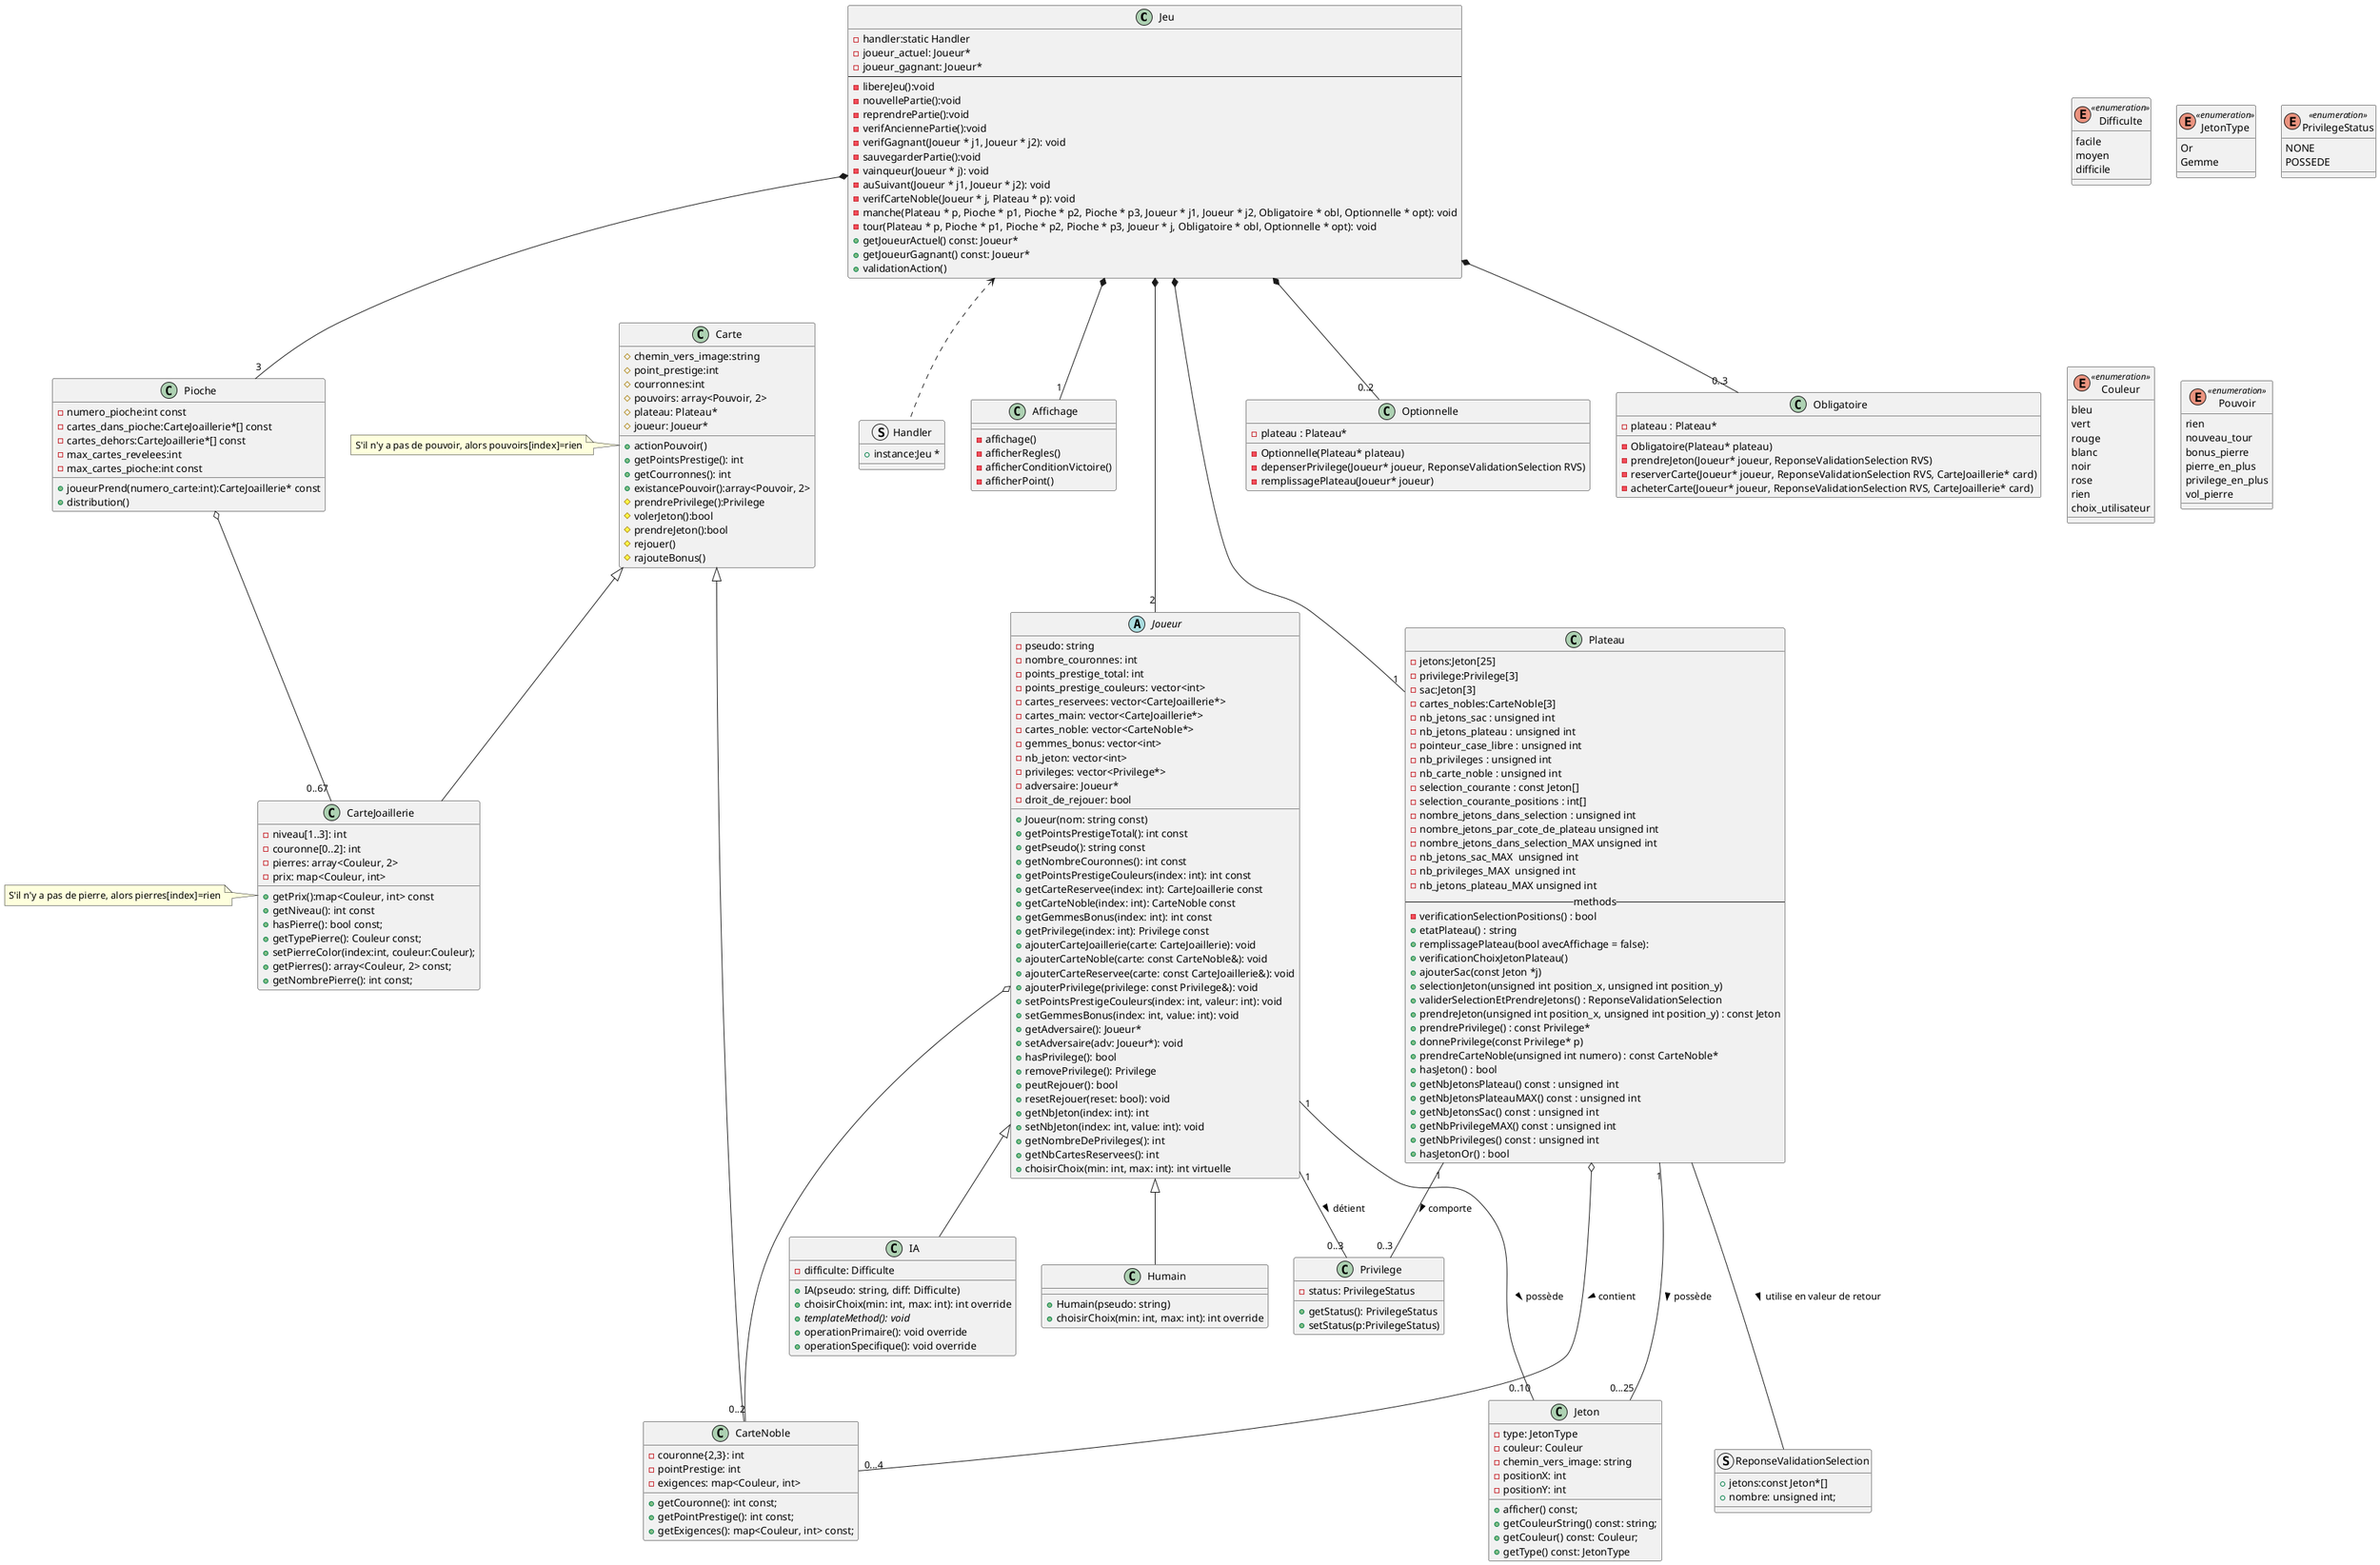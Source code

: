 @startuml

class Jeu {
- handler:static Handler
- joueur_actuel: Joueur*
- joueur_gagnant: Joueur*
--
- libereJeu():void
- nouvellePartie():void
- reprendrePartie():void
- verifAnciennePartie():void
- verifGagnant(Joueur * j1, Joueur * j2): void
- sauvegarderPartie():void
- vainqueur(Joueur * j): void
- auSuivant(Joueur * j1, Joueur * j2): void
- verifCarteNoble(Joueur * j, Plateau * p): void
- manche(Plateau * p, Pioche * p1, Pioche * p2, Pioche * p3, Joueur * j1, Joueur * j2, Obligatoire * obl, Optionnelle * opt): void
- tour(Plateau * p, Pioche * p1, Pioche * p2, Pioche * p3, Joueur * j, Obligatoire * obl, Optionnelle * opt): void
+ getJoueurActuel() const: Joueur*
+ getJoueurGagnant() const: Joueur*
+ validationAction()
}

struct Handler {
    + instance:Jeu *
}

class Affichage{
- affichage()
- afficherRegles()
- afficherConditionVictoire()
- afficherPoint()
}


class Plateau {
- jetons:Jeton[25]
- privilege:Privilege[3]
- sac:Jeton[3]
- cartes_nobles:CarteNoble[3]
- nb_jetons_sac : unsigned int
- nb_jetons_plateau : unsigned int
- pointeur_case_libre : unsigned int
- nb_privileges : unsigned int
- nb_carte_noble : unsigned int
- selection_courante : const Jeton[]
- selection_courante_positions : int[]
- nombre_jetons_dans_selection : unsigned int
- nombre_jetons_par_cote_de_plateau unsigned int
- nombre_jetons_dans_selection_MAX unsigned int
- nb_jetons_sac_MAX  unsigned int
- nb_privileges_MAX  unsigned int
- nb_jetons_plateau_MAX unsigned int
-- methods --
- verificationSelectionPositions() : bool
+ etatPlateau() : string
+ remplissagePlateau(bool avecAffichage = false):
+ verificationChoixJetonPlateau()
+ ajouterSac(const Jeton *j)
+ selectionJeton(unsigned int position_x, unsigned int position_y)
+ validerSelectionEtPrendreJetons() : ReponseValidationSelection
+ prendreJeton(unsigned int position_x, unsigned int position_y) : const Jeton
+ prendrePrivilege() : const Privilege*
+ donnePrivilege(const Privilege* p)
+ prendreCarteNoble(unsigned int numero) : const CarteNoble*
+ hasJeton() : bool
+ getNbJetonsPlateau() const : unsigned int
+ getNbJetonsPlateauMAX() const : unsigned int
+ getNbJetonsSac() const : unsigned int
+ getNbPrivilegeMAX() const : unsigned int
+ getNbPrivileges() const : unsigned int
+ hasJetonOr() : bool
}

struct ReponseValidationSelection {
    + jetons:const Jeton*[]
    + nombre: unsigned int;
}


abstract class Joueur {
    - pseudo: string
    - nombre_couronnes: int
    - points_prestige_total: int
    - points_prestige_couleurs: vector<int>
    - cartes_reservees: vector<CarteJoaillerie*>
    - cartes_main: vector<CarteJoaillerie*>
    - cartes_noble: vector<CarteNoble*>
    - gemmes_bonus: vector<int>
    - nb_jeton: vector<int>
    - privileges: vector<Privilege*>
    - adversaire: Joueur*
    - droit_de_rejouer: bool

    + Joueur(nom: string const)
    + getPointsPrestigeTotal(): int const
    + getPseudo(): string const
    + getNombreCouronnes(): int const
    + getPointsPrestigeCouleurs(index: int): int const
    + getCarteReservee(index: int): CarteJoaillerie const
    + getCarteNoble(index: int): CarteNoble const
    + getGemmesBonus(index: int): int const
    + getPrivilege(index: int): Privilege const
    + ajouterCarteJoaillerie(carte: CarteJoaillerie): void
    + ajouterCarteNoble(carte: const CarteNoble&): void
    + ajouterCarteReservee(carte: const CarteJoaillerie&): void
    + ajouterPrivilege(privilege: const Privilege&): void
    + setPointsPrestigeCouleurs(index: int, valeur: int): void
    + setGemmesBonus(index: int, value: int): void
    + getAdversaire(): Joueur*
    + setAdversaire(adv: Joueur*): void
    + hasPrivilege(): bool
    + removePrivilege(): Privilege
    + peutRejouer(): bool
    + resetRejouer(reset: bool): void
    + getNbJeton(index: int): int
    + setNbJeton(index: int, value: int): void
    + getNombreDePrivileges(): int
    + getNbCartesReservees(): int
    + choisirChoix(min: int, max: int): int virtuelle
}

class IA {
    - difficulte: Difficulte

    + IA(pseudo: string, diff: Difficulte)
    + choisirChoix(min: int, max: int): int override
    + templateMethod(): void {abstract}
    + operationPrimaire(): void override
    + operationSpecifique(): void override
}

class Humain {
    + Humain(pseudo: string)
    + choisirChoix(min: int, max: int): int override
}


enum Difficulte <<enumeration>> {
 facile
 moyen
 difficile
}

enum JetonType <<enumeration>> {
Or
Gemme
}
class Jeton {
-type: JetonType
-couleur: Couleur
-chemin_vers_image: string
-positionX: int
-positionY: int
+afficher() const;
+getCouleurString() const: string;
+getCouleur() const: Couleur;
+getType() const: JetonType
}

enum PrivilegeStatus <<enumeration>> {
NONE
POSSEDE
}

class Privilege {
-status: PrivilegeStatus
+getStatus(): PrivilegeStatus
+setStatus(p:PrivilegeStatus)
}


enum Couleur <<enumeration>> {
 bleu
 vert
 rouge
 blanc
 noir
 rose
 rien
 choix_utilisateur
}

class Pioche{
- numero_pioche:int const
- cartes_dans_pioche:CarteJoaillerie*[] const
- cartes_dehors:CarteJoaillerie*[] const
- max_cartes_revelees:int
- max_cartes_pioche:int const
+ joueurPrend(numero_carte:int):CarteJoaillerie* const
+ distribution()
}

class Carte {
# chemin_vers_image:string
# point_prestige:int
# courronnes:int
# pouvoirs: array<Pouvoir, 2>
# plateau: Plateau*
# joueur: Joueur*
+ actionPouvoir()
+ getPointsPrestige(): int
+ getCourronnes(): int
+ existancePouvoir():array<Pouvoir, 2>
# prendrePrivilege():Privilege
# volerJeton():bool
# prendreJeton():bool
# rejouer()
# rajouteBonus()
}
note left: S'il n'y a pas de pouvoir, alors pouvoirs[index]=rien

class CarteNoble {
-couronne{2,3}: int
-pointPrestige: int
-exigences: map<Couleur, int>
+getCouronne(): int const;
+getPointPrestige(): int const;
+getExigences(): map<Couleur, int> const;
}

class CarteJoaillerie {
-niveau[1..3]: int
-couronne[0..2]: int
-pierres: array<Couleur, 2>
-prix: map<Couleur, int>
+getPrix():map<Couleur, int> const
+getNiveau(): int const
+hasPierre(): bool const;
+getTypePierre(): Couleur const;
+setPierreColor(index:int, couleur:Couleur);
+getPierres(): array<Couleur, 2> const;
+getNombrePierre(): int const;
}
note left: S'il n'y a pas de pierre, alors pierres[index]=rien


enum Pouvoir <<enumeration>> {
 rien
 nouveau_tour
 bonus_pierre
 pierre_en_plus
 privilege_en_plus
 vol_pierre
}


class Optionnelle {
- plateau : Plateau*
- Optionnelle(Plateau* plateau)
- depenserPrivilege(Joueur* joueur, ReponseValidationSelection RVS)
- remplissagePlateau(Joueur* joueur)
}

class Obligatoire {
- plateau : Plateau*
- Obligatoire(Plateau* plateau)
- prendreJeton(Joueur* joueur, ReponseValidationSelection RVS)
- reserverCarte(Joueur* joueur, ReponseValidationSelection RVS, CarteJoaillerie* card)
- acheterCarte(Joueur* joueur, ReponseValidationSelection RVS, CarteJoaillerie* card)
}

Joueur <|-- IA
Joueur <|-- Humain

Jeu <.. Handler

Jeu *--- "1" Plateau
Jeu *-- "2" Joueur
Jeu *-- "3" Pioche
Jeu *--"1" Affichage
Jeu *--"0..2" Optionnelle
Jeu *--"0..3" Obligatoire

Plateau "1" --- "0...25" Jeton: possède >
Plateau "1"--"0..3" Privilege: comporte >
Plateau o---"0...4" CarteNoble: contient >
Plateau --- ReponseValidationSelection : utilise en valeur de retour >
'Plateau "1"-"3" Pioche

Pioche o--"0..67" CarteJoaillerie

Joueur "1" -- "0..3" Privilege: détient >
Joueur "1" --- "0..10" Jeton: possède >
Joueur o--"0..2" CarteNoble

Carte <|-- CarteNoble
Carte <|-- CarteJoaillerie
'(CarteJoaillerie, Pierre) .. AchatCarte






@enduml
